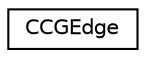 digraph G
{
  edge [fontname="Helvetica",fontsize="10",labelfontname="Helvetica",labelfontsize="10"];
  node [fontname="Helvetica",fontsize="10",shape=record];
  rankdir=LR;
  Node1 [label="CCGEdge",height=0.2,width=0.4,color="black", fillcolor="white", style="filled",URL="$d4/d7f/structCCGEdge.html"];
}
